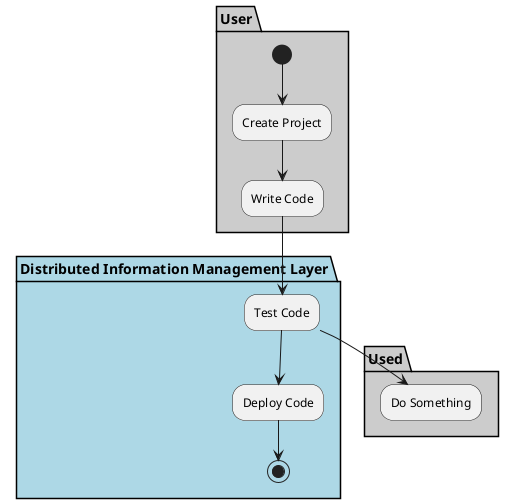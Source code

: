 @startuml

partition "Distributed Information Management Layer" {

}

partition User #cccccc {
  (*) --> "Create Project"
  --> "Write Code"
}

partition "Distributed Information Management Layer" #lightblue {
  "Write Code" --> "Test Code"
  "Test Code" --> "Deploy Code"
  "Deploy Code" --> (*)
}

partition Used #cccccc {
  "Test Code" --> "Do Something"
}

@enduml
